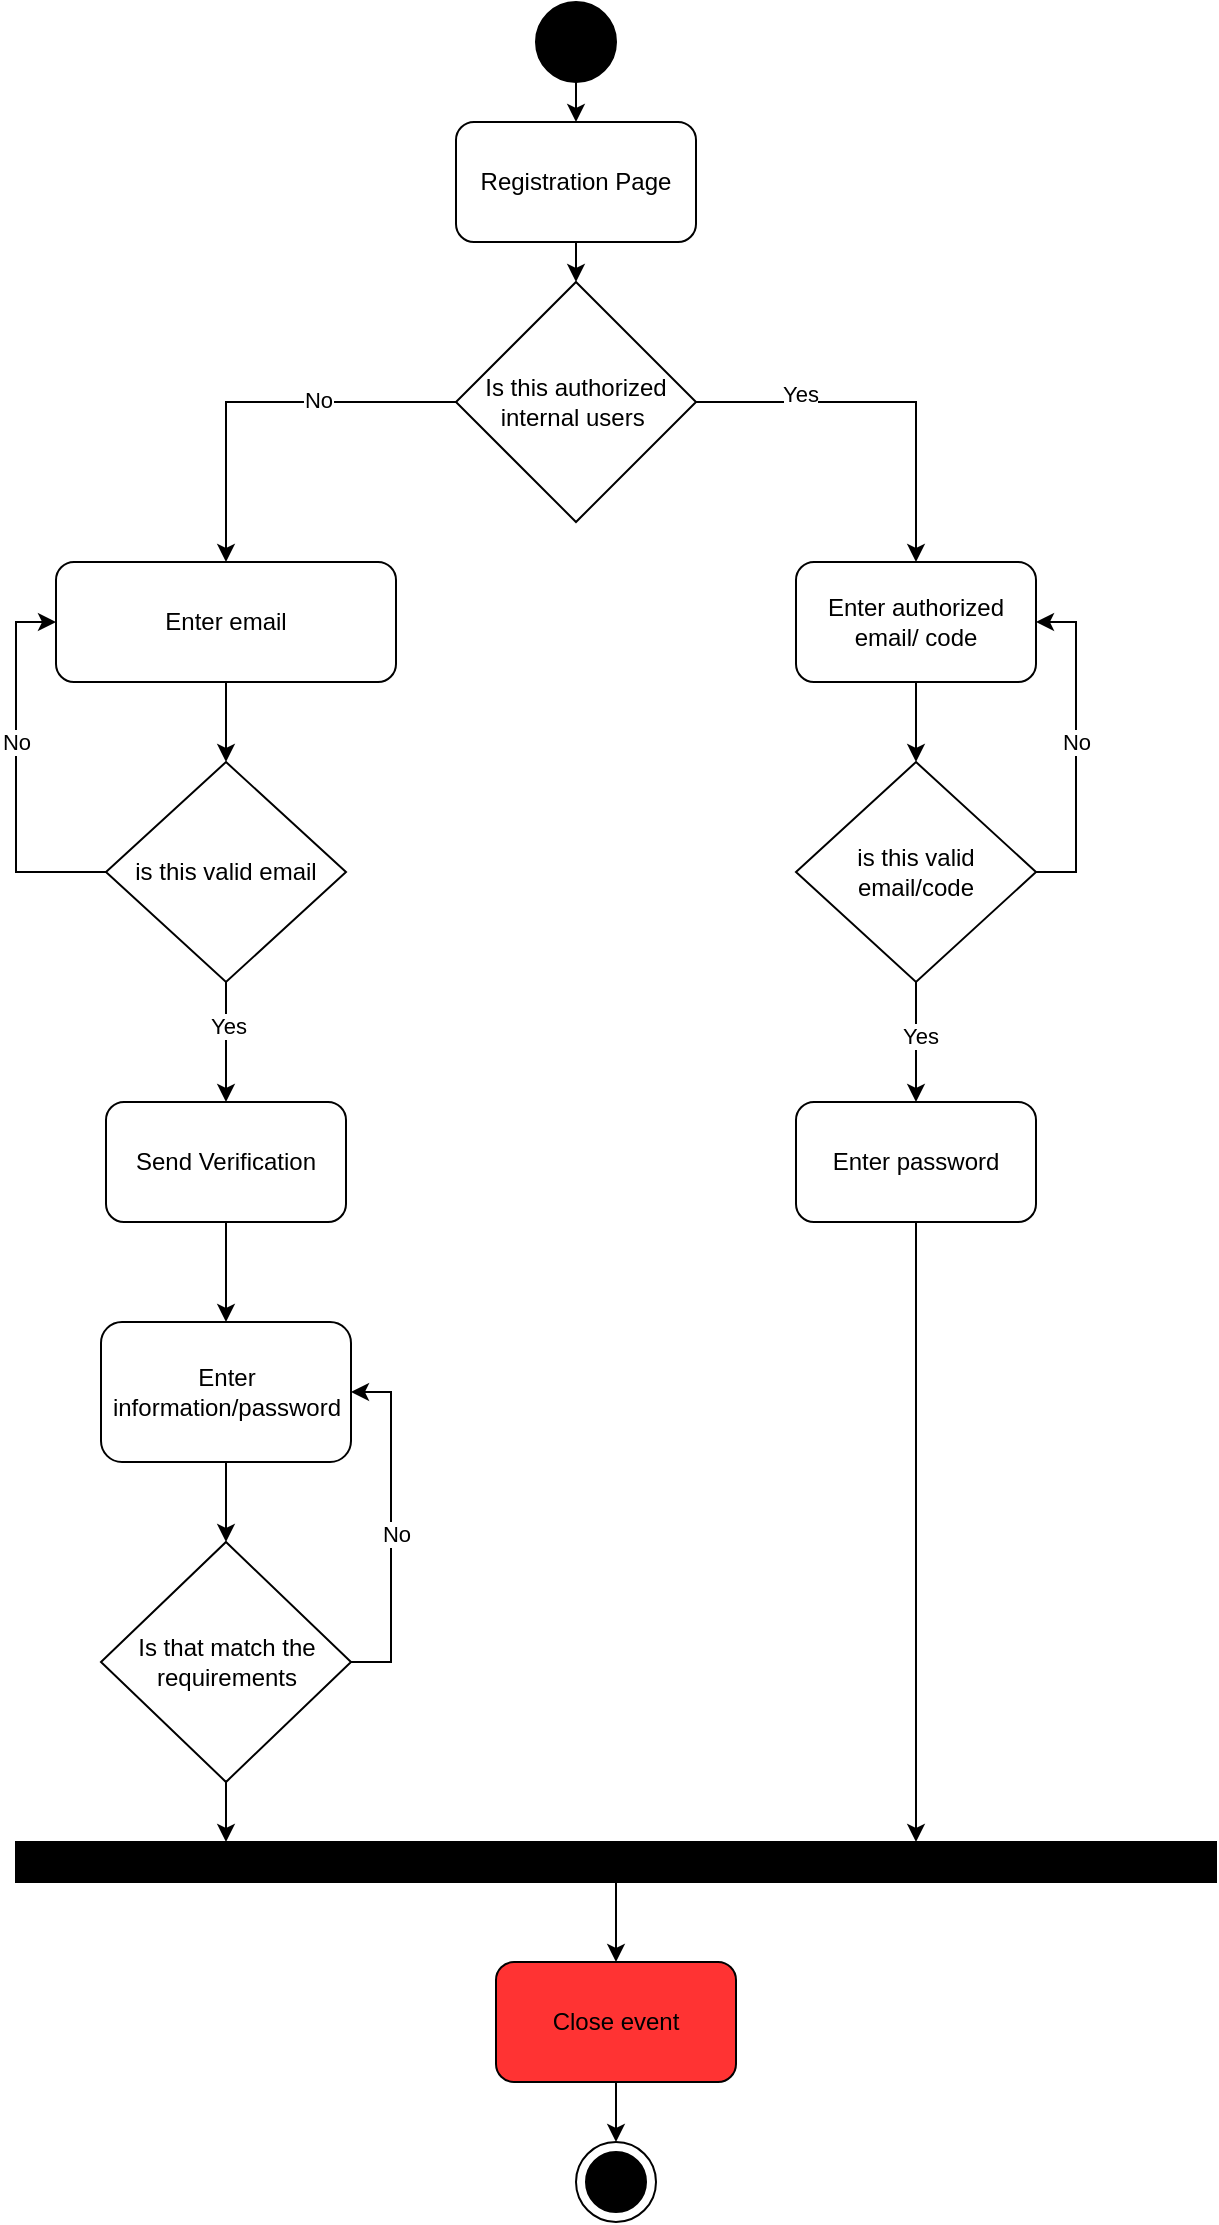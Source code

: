 <mxfile version="28.1.2">
  <diagram id="C5RBs43oDa-KdzZeNtuy" name="Page-1">
    <mxGraphModel dx="1507" dy="1063" grid="1" gridSize="10" guides="1" tooltips="1" connect="1" arrows="1" fold="1" page="0" pageScale="1" pageWidth="827" pageHeight="1169" background="none" math="0" shadow="0">
      <root>
        <mxCell id="WIyWlLk6GJQsqaUBKTNV-0" />
        <mxCell id="WIyWlLk6GJQsqaUBKTNV-1" parent="WIyWlLk6GJQsqaUBKTNV-0" />
        <mxCell id="ZBmbEBPX8aPCuh-xm3aD-1" value="" style="ellipse;whiteSpace=wrap;html=1;aspect=fixed;fillColor=#000000;" vertex="1" parent="WIyWlLk6GJQsqaUBKTNV-1">
          <mxGeometry x="240" y="160" width="40" height="40" as="geometry" />
        </mxCell>
        <mxCell id="ZBmbEBPX8aPCuh-xm3aD-12" style="edgeStyle=orthogonalEdgeStyle;rounded=0;orthogonalLoop=1;jettySize=auto;html=1;exitX=0.5;exitY=1;exitDx=0;exitDy=0;entryX=0.5;entryY=0;entryDx=0;entryDy=0;" edge="1" parent="WIyWlLk6GJQsqaUBKTNV-1" source="ZBmbEBPX8aPCuh-xm3aD-3" target="ZBmbEBPX8aPCuh-xm3aD-9">
          <mxGeometry relative="1" as="geometry" />
        </mxCell>
        <mxCell id="ZBmbEBPX8aPCuh-xm3aD-3" value="Registration Page" style="rounded=1;whiteSpace=wrap;html=1;" vertex="1" parent="WIyWlLk6GJQsqaUBKTNV-1">
          <mxGeometry x="200" y="220" width="120" height="60" as="geometry" />
        </mxCell>
        <mxCell id="ZBmbEBPX8aPCuh-xm3aD-4" value="" style="endArrow=classic;html=1;rounded=0;entryX=0.5;entryY=0;entryDx=0;entryDy=0;exitX=0.5;exitY=1;exitDx=0;exitDy=0;" edge="1" parent="WIyWlLk6GJQsqaUBKTNV-1" source="ZBmbEBPX8aPCuh-xm3aD-1" target="ZBmbEBPX8aPCuh-xm3aD-3">
          <mxGeometry width="50" height="50" relative="1" as="geometry">
            <mxPoint x="250" y="510" as="sourcePoint" />
            <mxPoint x="300" y="460" as="targetPoint" />
          </mxGeometry>
        </mxCell>
        <mxCell id="ZBmbEBPX8aPCuh-xm3aD-5" value="Enter email" style="rounded=1;whiteSpace=wrap;html=1;" vertex="1" parent="WIyWlLk6GJQsqaUBKTNV-1">
          <mxGeometry y="440" width="170" height="60" as="geometry" />
        </mxCell>
        <mxCell id="ZBmbEBPX8aPCuh-xm3aD-15" style="edgeStyle=orthogonalEdgeStyle;rounded=0;orthogonalLoop=1;jettySize=auto;html=1;exitX=0;exitY=0.5;exitDx=0;exitDy=0;entryX=0;entryY=0.5;entryDx=0;entryDy=0;" edge="1" parent="WIyWlLk6GJQsqaUBKTNV-1" source="ZBmbEBPX8aPCuh-xm3aD-6" target="ZBmbEBPX8aPCuh-xm3aD-5">
          <mxGeometry relative="1" as="geometry">
            <mxPoint x="-80" y="470" as="targetPoint" />
          </mxGeometry>
        </mxCell>
        <mxCell id="ZBmbEBPX8aPCuh-xm3aD-16" value="No" style="edgeLabel;html=1;align=center;verticalAlign=middle;resizable=0;points=[];" vertex="1" connectable="0" parent="ZBmbEBPX8aPCuh-xm3aD-15">
          <mxGeometry x="0.156" relative="1" as="geometry">
            <mxPoint as="offset" />
          </mxGeometry>
        </mxCell>
        <mxCell id="ZBmbEBPX8aPCuh-xm3aD-29" style="edgeStyle=orthogonalEdgeStyle;rounded=0;orthogonalLoop=1;jettySize=auto;html=1;exitX=0.5;exitY=1;exitDx=0;exitDy=0;entryX=0.5;entryY=0;entryDx=0;entryDy=0;" edge="1" parent="WIyWlLk6GJQsqaUBKTNV-1" source="ZBmbEBPX8aPCuh-xm3aD-6" target="ZBmbEBPX8aPCuh-xm3aD-19">
          <mxGeometry relative="1" as="geometry" />
        </mxCell>
        <mxCell id="ZBmbEBPX8aPCuh-xm3aD-38" value="Yes" style="edgeLabel;html=1;align=center;verticalAlign=middle;resizable=0;points=[];" vertex="1" connectable="0" parent="ZBmbEBPX8aPCuh-xm3aD-29">
          <mxGeometry x="-0.28" y="1" relative="1" as="geometry">
            <mxPoint as="offset" />
          </mxGeometry>
        </mxCell>
        <mxCell id="ZBmbEBPX8aPCuh-xm3aD-6" value="is this valid email" style="rhombus;whiteSpace=wrap;html=1;" vertex="1" parent="WIyWlLk6GJQsqaUBKTNV-1">
          <mxGeometry x="25" y="540" width="120" height="110" as="geometry" />
        </mxCell>
        <mxCell id="ZBmbEBPX8aPCuh-xm3aD-7" value="" style="endArrow=classic;html=1;rounded=0;entryX=0.5;entryY=0;entryDx=0;entryDy=0;exitX=0.5;exitY=1;exitDx=0;exitDy=0;" edge="1" parent="WIyWlLk6GJQsqaUBKTNV-1" source="ZBmbEBPX8aPCuh-xm3aD-5" target="ZBmbEBPX8aPCuh-xm3aD-6">
          <mxGeometry width="50" height="50" relative="1" as="geometry">
            <mxPoint x="165" y="300" as="sourcePoint" />
            <mxPoint x="165" y="360" as="targetPoint" />
          </mxGeometry>
        </mxCell>
        <mxCell id="ZBmbEBPX8aPCuh-xm3aD-22" style="edgeStyle=orthogonalEdgeStyle;rounded=0;orthogonalLoop=1;jettySize=auto;html=1;exitX=0.5;exitY=1;exitDx=0;exitDy=0;entryX=0.5;entryY=0;entryDx=0;entryDy=0;" edge="1" parent="WIyWlLk6GJQsqaUBKTNV-1" source="ZBmbEBPX8aPCuh-xm3aD-8" target="ZBmbEBPX8aPCuh-xm3aD-21">
          <mxGeometry relative="1" as="geometry" />
        </mxCell>
        <mxCell id="ZBmbEBPX8aPCuh-xm3aD-8" value="Enter authorized email/ code" style="rounded=1;whiteSpace=wrap;html=1;" vertex="1" parent="WIyWlLk6GJQsqaUBKTNV-1">
          <mxGeometry x="370" y="440" width="120" height="60" as="geometry" />
        </mxCell>
        <mxCell id="ZBmbEBPX8aPCuh-xm3aD-10" style="edgeStyle=orthogonalEdgeStyle;rounded=0;orthogonalLoop=1;jettySize=auto;html=1;exitX=0;exitY=0.5;exitDx=0;exitDy=0;entryX=0.5;entryY=0;entryDx=0;entryDy=0;" edge="1" parent="WIyWlLk6GJQsqaUBKTNV-1" source="ZBmbEBPX8aPCuh-xm3aD-9" target="ZBmbEBPX8aPCuh-xm3aD-5">
          <mxGeometry relative="1" as="geometry">
            <mxPoint x="50" y="340" as="targetPoint" />
          </mxGeometry>
        </mxCell>
        <mxCell id="ZBmbEBPX8aPCuh-xm3aD-14" value="No" style="edgeLabel;html=1;align=center;verticalAlign=middle;resizable=0;points=[];" vertex="1" connectable="0" parent="ZBmbEBPX8aPCuh-xm3aD-10">
          <mxGeometry x="-0.285" y="-1" relative="1" as="geometry">
            <mxPoint as="offset" />
          </mxGeometry>
        </mxCell>
        <mxCell id="ZBmbEBPX8aPCuh-xm3aD-11" style="edgeStyle=orthogonalEdgeStyle;rounded=0;orthogonalLoop=1;jettySize=auto;html=1;exitX=1;exitY=0.5;exitDx=0;exitDy=0;entryX=0.5;entryY=0;entryDx=0;entryDy=0;" edge="1" parent="WIyWlLk6GJQsqaUBKTNV-1" source="ZBmbEBPX8aPCuh-xm3aD-9" target="ZBmbEBPX8aPCuh-xm3aD-8">
          <mxGeometry relative="1" as="geometry">
            <mxPoint x="410" y="340" as="targetPoint" />
          </mxGeometry>
        </mxCell>
        <mxCell id="ZBmbEBPX8aPCuh-xm3aD-13" value="Yes" style="edgeLabel;html=1;align=center;verticalAlign=middle;resizable=0;points=[];" vertex="1" connectable="0" parent="ZBmbEBPX8aPCuh-xm3aD-11">
          <mxGeometry x="-0.457" y="4" relative="1" as="geometry">
            <mxPoint as="offset" />
          </mxGeometry>
        </mxCell>
        <mxCell id="ZBmbEBPX8aPCuh-xm3aD-9" value="Is this authorized internal users&amp;nbsp;" style="rhombus;whiteSpace=wrap;html=1;" vertex="1" parent="WIyWlLk6GJQsqaUBKTNV-1">
          <mxGeometry x="200" y="300" width="120" height="120" as="geometry" />
        </mxCell>
        <mxCell id="ZBmbEBPX8aPCuh-xm3aD-31" style="edgeStyle=orthogonalEdgeStyle;rounded=0;orthogonalLoop=1;jettySize=auto;html=1;exitX=0.5;exitY=1;exitDx=0;exitDy=0;entryX=0.5;entryY=0;entryDx=0;entryDy=0;" edge="1" parent="WIyWlLk6GJQsqaUBKTNV-1" source="ZBmbEBPX8aPCuh-xm3aD-19" target="ZBmbEBPX8aPCuh-xm3aD-26">
          <mxGeometry relative="1" as="geometry" />
        </mxCell>
        <mxCell id="ZBmbEBPX8aPCuh-xm3aD-19" value="Send Verification" style="rounded=1;whiteSpace=wrap;html=1;" vertex="1" parent="WIyWlLk6GJQsqaUBKTNV-1">
          <mxGeometry x="25" y="710" width="120" height="60" as="geometry" />
        </mxCell>
        <mxCell id="ZBmbEBPX8aPCuh-xm3aD-24" style="edgeStyle=orthogonalEdgeStyle;rounded=0;orthogonalLoop=1;jettySize=auto;html=1;exitX=1;exitY=0.5;exitDx=0;exitDy=0;entryX=1;entryY=0.5;entryDx=0;entryDy=0;" edge="1" parent="WIyWlLk6GJQsqaUBKTNV-1" source="ZBmbEBPX8aPCuh-xm3aD-21" target="ZBmbEBPX8aPCuh-xm3aD-8">
          <mxGeometry relative="1" as="geometry" />
        </mxCell>
        <mxCell id="ZBmbEBPX8aPCuh-xm3aD-25" value="No" style="edgeLabel;html=1;align=center;verticalAlign=middle;resizable=0;points=[];" vertex="1" connectable="0" parent="ZBmbEBPX8aPCuh-xm3aD-24">
          <mxGeometry x="0.032" relative="1" as="geometry">
            <mxPoint as="offset" />
          </mxGeometry>
        </mxCell>
        <mxCell id="ZBmbEBPX8aPCuh-xm3aD-44" style="edgeStyle=orthogonalEdgeStyle;rounded=0;orthogonalLoop=1;jettySize=auto;html=1;exitX=0.5;exitY=1;exitDx=0;exitDy=0;entryX=0.5;entryY=0;entryDx=0;entryDy=0;" edge="1" parent="WIyWlLk6GJQsqaUBKTNV-1" source="ZBmbEBPX8aPCuh-xm3aD-21" target="ZBmbEBPX8aPCuh-xm3aD-43">
          <mxGeometry relative="1" as="geometry" />
        </mxCell>
        <mxCell id="ZBmbEBPX8aPCuh-xm3aD-46" value="Yes" style="edgeLabel;html=1;align=center;verticalAlign=middle;resizable=0;points=[];" vertex="1" connectable="0" parent="ZBmbEBPX8aPCuh-xm3aD-44">
          <mxGeometry x="-0.1" y="2" relative="1" as="geometry">
            <mxPoint as="offset" />
          </mxGeometry>
        </mxCell>
        <mxCell id="ZBmbEBPX8aPCuh-xm3aD-21" value="is this valid email/code" style="rhombus;whiteSpace=wrap;html=1;" vertex="1" parent="WIyWlLk6GJQsqaUBKTNV-1">
          <mxGeometry x="370" y="540" width="120" height="110" as="geometry" />
        </mxCell>
        <mxCell id="ZBmbEBPX8aPCuh-xm3aD-28" style="edgeStyle=orthogonalEdgeStyle;rounded=0;orthogonalLoop=1;jettySize=auto;html=1;exitX=0.5;exitY=1;exitDx=0;exitDy=0;entryX=0.5;entryY=0;entryDx=0;entryDy=0;" edge="1" parent="WIyWlLk6GJQsqaUBKTNV-1" source="ZBmbEBPX8aPCuh-xm3aD-26" target="ZBmbEBPX8aPCuh-xm3aD-27">
          <mxGeometry relative="1" as="geometry" />
        </mxCell>
        <mxCell id="ZBmbEBPX8aPCuh-xm3aD-26" value="Enter information/password" style="rounded=1;whiteSpace=wrap;html=1;" vertex="1" parent="WIyWlLk6GJQsqaUBKTNV-1">
          <mxGeometry x="22.5" y="820" width="125" height="70" as="geometry" />
        </mxCell>
        <mxCell id="ZBmbEBPX8aPCuh-xm3aD-33" style="edgeStyle=orthogonalEdgeStyle;rounded=0;orthogonalLoop=1;jettySize=auto;html=1;exitX=1;exitY=0.5;exitDx=0;exitDy=0;entryX=1;entryY=0.5;entryDx=0;entryDy=0;" edge="1" parent="WIyWlLk6GJQsqaUBKTNV-1" source="ZBmbEBPX8aPCuh-xm3aD-27" target="ZBmbEBPX8aPCuh-xm3aD-26">
          <mxGeometry relative="1" as="geometry" />
        </mxCell>
        <mxCell id="ZBmbEBPX8aPCuh-xm3aD-34" value="No" style="edgeLabel;html=1;align=center;verticalAlign=middle;resizable=0;points=[];" vertex="1" connectable="0" parent="ZBmbEBPX8aPCuh-xm3aD-33">
          <mxGeometry x="-0.033" y="-2" relative="1" as="geometry">
            <mxPoint as="offset" />
          </mxGeometry>
        </mxCell>
        <mxCell id="ZBmbEBPX8aPCuh-xm3aD-27" value="Is that match the requirements" style="rhombus;whiteSpace=wrap;html=1;" vertex="1" parent="WIyWlLk6GJQsqaUBKTNV-1">
          <mxGeometry x="22.5" y="930" width="125" height="120" as="geometry" />
        </mxCell>
        <mxCell id="ZBmbEBPX8aPCuh-xm3aD-48" style="edgeStyle=orthogonalEdgeStyle;rounded=0;orthogonalLoop=1;jettySize=auto;html=1;exitX=0.5;exitY=1;exitDx=0;exitDy=0;entryX=0.5;entryY=0;entryDx=0;entryDy=0;" edge="1" parent="WIyWlLk6GJQsqaUBKTNV-1" source="ZBmbEBPX8aPCuh-xm3aD-39" target="ZBmbEBPX8aPCuh-xm3aD-47">
          <mxGeometry relative="1" as="geometry" />
        </mxCell>
        <mxCell id="ZBmbEBPX8aPCuh-xm3aD-39" value="" style="rounded=0;whiteSpace=wrap;html=1;fillColor=#000000;" vertex="1" parent="WIyWlLk6GJQsqaUBKTNV-1">
          <mxGeometry x="-20" y="1080" width="600" height="20" as="geometry" />
        </mxCell>
        <mxCell id="ZBmbEBPX8aPCuh-xm3aD-41" style="edgeStyle=orthogonalEdgeStyle;rounded=0;orthogonalLoop=1;jettySize=auto;html=1;exitX=0.5;exitY=1;exitDx=0;exitDy=0;entryX=0.175;entryY=0;entryDx=0;entryDy=0;entryPerimeter=0;" edge="1" parent="WIyWlLk6GJQsqaUBKTNV-1" source="ZBmbEBPX8aPCuh-xm3aD-27" target="ZBmbEBPX8aPCuh-xm3aD-39">
          <mxGeometry relative="1" as="geometry" />
        </mxCell>
        <mxCell id="ZBmbEBPX8aPCuh-xm3aD-45" style="edgeStyle=orthogonalEdgeStyle;rounded=0;orthogonalLoop=1;jettySize=auto;html=1;exitX=0.5;exitY=1;exitDx=0;exitDy=0;entryX=0.75;entryY=0;entryDx=0;entryDy=0;" edge="1" parent="WIyWlLk6GJQsqaUBKTNV-1" source="ZBmbEBPX8aPCuh-xm3aD-43" target="ZBmbEBPX8aPCuh-xm3aD-39">
          <mxGeometry relative="1" as="geometry" />
        </mxCell>
        <mxCell id="ZBmbEBPX8aPCuh-xm3aD-43" value="Enter password" style="rounded=1;whiteSpace=wrap;html=1;" vertex="1" parent="WIyWlLk6GJQsqaUBKTNV-1">
          <mxGeometry x="370" y="710" width="120" height="60" as="geometry" />
        </mxCell>
        <mxCell id="ZBmbEBPX8aPCuh-xm3aD-53" style="edgeStyle=orthogonalEdgeStyle;rounded=0;orthogonalLoop=1;jettySize=auto;html=1;exitX=0.5;exitY=1;exitDx=0;exitDy=0;entryX=0.5;entryY=0;entryDx=0;entryDy=0;" edge="1" parent="WIyWlLk6GJQsqaUBKTNV-1" source="ZBmbEBPX8aPCuh-xm3aD-47" target="ZBmbEBPX8aPCuh-xm3aD-50">
          <mxGeometry relative="1" as="geometry" />
        </mxCell>
        <mxCell id="ZBmbEBPX8aPCuh-xm3aD-47" value="Close event" style="rounded=1;whiteSpace=wrap;html=1;fillColor=#FF3333;" vertex="1" parent="WIyWlLk6GJQsqaUBKTNV-1">
          <mxGeometry x="220" y="1140" width="120" height="60" as="geometry" />
        </mxCell>
        <mxCell id="ZBmbEBPX8aPCuh-xm3aD-50" value="" style="ellipse;whiteSpace=wrap;html=1;aspect=fixed;" vertex="1" parent="WIyWlLk6GJQsqaUBKTNV-1">
          <mxGeometry x="260" y="1230" width="40" height="40" as="geometry" />
        </mxCell>
        <mxCell id="ZBmbEBPX8aPCuh-xm3aD-52" value="" style="ellipse;whiteSpace=wrap;html=1;aspect=fixed;fillColor=#000000;" vertex="1" parent="WIyWlLk6GJQsqaUBKTNV-1">
          <mxGeometry x="265" y="1235" width="30" height="30" as="geometry" />
        </mxCell>
      </root>
    </mxGraphModel>
  </diagram>
</mxfile>
